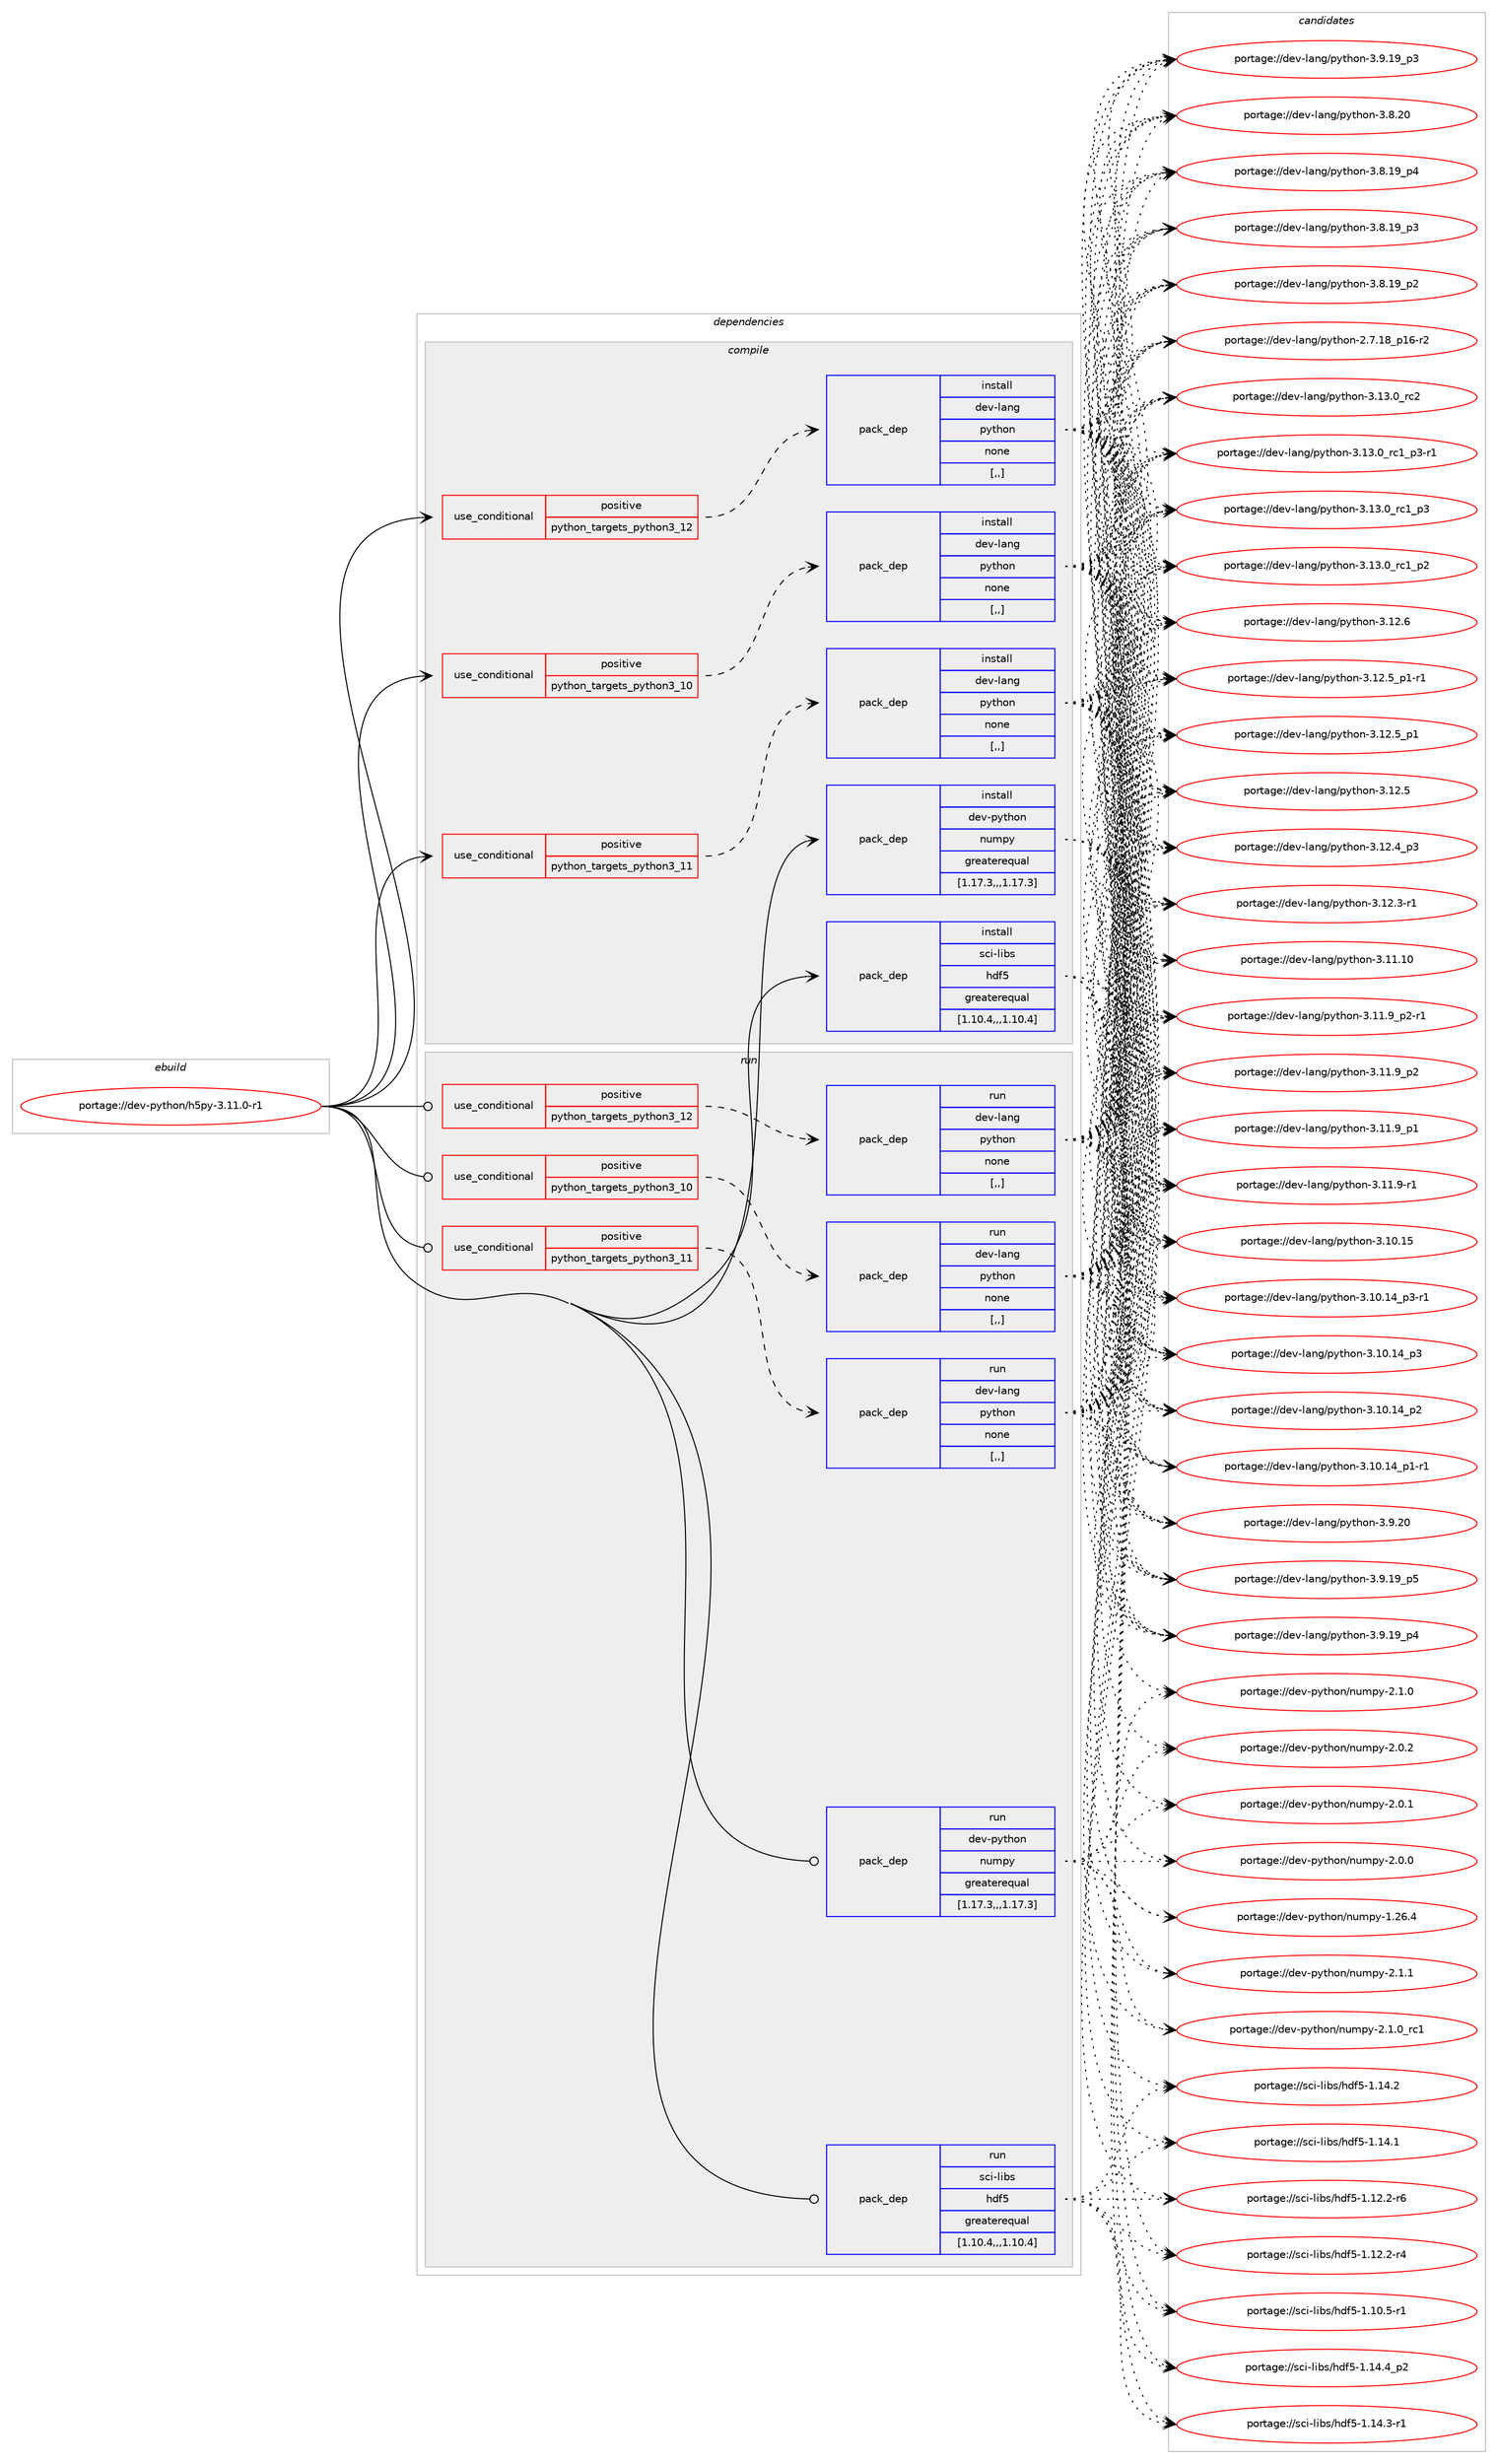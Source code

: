 digraph prolog {

# *************
# Graph options
# *************

newrank=true;
concentrate=true;
compound=true;
graph [rankdir=LR,fontname=Helvetica,fontsize=10,ranksep=1.5];#, ranksep=2.5, nodesep=0.2];
edge  [arrowhead=vee];
node  [fontname=Helvetica,fontsize=10];

# **********
# The ebuild
# **********

subgraph cluster_leftcol {
color=gray;
label=<<i>ebuild</i>>;
id [label="portage://dev-python/h5py-3.11.0-r1", color=red, width=4, href="../dev-python/h5py-3.11.0-r1.svg"];
}

# ****************
# The dependencies
# ****************

subgraph cluster_midcol {
color=gray;
label=<<i>dependencies</i>>;
subgraph cluster_compile {
fillcolor="#eeeeee";
style=filled;
label=<<i>compile</i>>;
subgraph cond163562 {
dependency641814 [label=<<TABLE BORDER="0" CELLBORDER="1" CELLSPACING="0" CELLPADDING="4"><TR><TD ROWSPAN="3" CELLPADDING="10">use_conditional</TD></TR><TR><TD>positive</TD></TR><TR><TD>python_targets_python3_10</TD></TR></TABLE>>, shape=none, color=red];
subgraph pack473433 {
dependency641815 [label=<<TABLE BORDER="0" CELLBORDER="1" CELLSPACING="0" CELLPADDING="4" WIDTH="220"><TR><TD ROWSPAN="6" CELLPADDING="30">pack_dep</TD></TR><TR><TD WIDTH="110">install</TD></TR><TR><TD>dev-lang</TD></TR><TR><TD>python</TD></TR><TR><TD>none</TD></TR><TR><TD>[,,]</TD></TR></TABLE>>, shape=none, color=blue];
}
dependency641814:e -> dependency641815:w [weight=20,style="dashed",arrowhead="vee"];
}
id:e -> dependency641814:w [weight=20,style="solid",arrowhead="vee"];
subgraph cond163563 {
dependency641816 [label=<<TABLE BORDER="0" CELLBORDER="1" CELLSPACING="0" CELLPADDING="4"><TR><TD ROWSPAN="3" CELLPADDING="10">use_conditional</TD></TR><TR><TD>positive</TD></TR><TR><TD>python_targets_python3_11</TD></TR></TABLE>>, shape=none, color=red];
subgraph pack473434 {
dependency641817 [label=<<TABLE BORDER="0" CELLBORDER="1" CELLSPACING="0" CELLPADDING="4" WIDTH="220"><TR><TD ROWSPAN="6" CELLPADDING="30">pack_dep</TD></TR><TR><TD WIDTH="110">install</TD></TR><TR><TD>dev-lang</TD></TR><TR><TD>python</TD></TR><TR><TD>none</TD></TR><TR><TD>[,,]</TD></TR></TABLE>>, shape=none, color=blue];
}
dependency641816:e -> dependency641817:w [weight=20,style="dashed",arrowhead="vee"];
}
id:e -> dependency641816:w [weight=20,style="solid",arrowhead="vee"];
subgraph cond163564 {
dependency641818 [label=<<TABLE BORDER="0" CELLBORDER="1" CELLSPACING="0" CELLPADDING="4"><TR><TD ROWSPAN="3" CELLPADDING="10">use_conditional</TD></TR><TR><TD>positive</TD></TR><TR><TD>python_targets_python3_12</TD></TR></TABLE>>, shape=none, color=red];
subgraph pack473435 {
dependency641819 [label=<<TABLE BORDER="0" CELLBORDER="1" CELLSPACING="0" CELLPADDING="4" WIDTH="220"><TR><TD ROWSPAN="6" CELLPADDING="30">pack_dep</TD></TR><TR><TD WIDTH="110">install</TD></TR><TR><TD>dev-lang</TD></TR><TR><TD>python</TD></TR><TR><TD>none</TD></TR><TR><TD>[,,]</TD></TR></TABLE>>, shape=none, color=blue];
}
dependency641818:e -> dependency641819:w [weight=20,style="dashed",arrowhead="vee"];
}
id:e -> dependency641818:w [weight=20,style="solid",arrowhead="vee"];
subgraph pack473436 {
dependency641820 [label=<<TABLE BORDER="0" CELLBORDER="1" CELLSPACING="0" CELLPADDING="4" WIDTH="220"><TR><TD ROWSPAN="6" CELLPADDING="30">pack_dep</TD></TR><TR><TD WIDTH="110">install</TD></TR><TR><TD>dev-python</TD></TR><TR><TD>numpy</TD></TR><TR><TD>greaterequal</TD></TR><TR><TD>[1.17.3,,,1.17.3]</TD></TR></TABLE>>, shape=none, color=blue];
}
id:e -> dependency641820:w [weight=20,style="solid",arrowhead="vee"];
subgraph pack473437 {
dependency641821 [label=<<TABLE BORDER="0" CELLBORDER="1" CELLSPACING="0" CELLPADDING="4" WIDTH="220"><TR><TD ROWSPAN="6" CELLPADDING="30">pack_dep</TD></TR><TR><TD WIDTH="110">install</TD></TR><TR><TD>sci-libs</TD></TR><TR><TD>hdf5</TD></TR><TR><TD>greaterequal</TD></TR><TR><TD>[1.10.4,,,1.10.4]</TD></TR></TABLE>>, shape=none, color=blue];
}
id:e -> dependency641821:w [weight=20,style="solid",arrowhead="vee"];
}
subgraph cluster_compileandrun {
fillcolor="#eeeeee";
style=filled;
label=<<i>compile and run</i>>;
}
subgraph cluster_run {
fillcolor="#eeeeee";
style=filled;
label=<<i>run</i>>;
subgraph cond163565 {
dependency641822 [label=<<TABLE BORDER="0" CELLBORDER="1" CELLSPACING="0" CELLPADDING="4"><TR><TD ROWSPAN="3" CELLPADDING="10">use_conditional</TD></TR><TR><TD>positive</TD></TR><TR><TD>python_targets_python3_10</TD></TR></TABLE>>, shape=none, color=red];
subgraph pack473438 {
dependency641823 [label=<<TABLE BORDER="0" CELLBORDER="1" CELLSPACING="0" CELLPADDING="4" WIDTH="220"><TR><TD ROWSPAN="6" CELLPADDING="30">pack_dep</TD></TR><TR><TD WIDTH="110">run</TD></TR><TR><TD>dev-lang</TD></TR><TR><TD>python</TD></TR><TR><TD>none</TD></TR><TR><TD>[,,]</TD></TR></TABLE>>, shape=none, color=blue];
}
dependency641822:e -> dependency641823:w [weight=20,style="dashed",arrowhead="vee"];
}
id:e -> dependency641822:w [weight=20,style="solid",arrowhead="odot"];
subgraph cond163566 {
dependency641824 [label=<<TABLE BORDER="0" CELLBORDER="1" CELLSPACING="0" CELLPADDING="4"><TR><TD ROWSPAN="3" CELLPADDING="10">use_conditional</TD></TR><TR><TD>positive</TD></TR><TR><TD>python_targets_python3_11</TD></TR></TABLE>>, shape=none, color=red];
subgraph pack473439 {
dependency641825 [label=<<TABLE BORDER="0" CELLBORDER="1" CELLSPACING="0" CELLPADDING="4" WIDTH="220"><TR><TD ROWSPAN="6" CELLPADDING="30">pack_dep</TD></TR><TR><TD WIDTH="110">run</TD></TR><TR><TD>dev-lang</TD></TR><TR><TD>python</TD></TR><TR><TD>none</TD></TR><TR><TD>[,,]</TD></TR></TABLE>>, shape=none, color=blue];
}
dependency641824:e -> dependency641825:w [weight=20,style="dashed",arrowhead="vee"];
}
id:e -> dependency641824:w [weight=20,style="solid",arrowhead="odot"];
subgraph cond163567 {
dependency641826 [label=<<TABLE BORDER="0" CELLBORDER="1" CELLSPACING="0" CELLPADDING="4"><TR><TD ROWSPAN="3" CELLPADDING="10">use_conditional</TD></TR><TR><TD>positive</TD></TR><TR><TD>python_targets_python3_12</TD></TR></TABLE>>, shape=none, color=red];
subgraph pack473440 {
dependency641827 [label=<<TABLE BORDER="0" CELLBORDER="1" CELLSPACING="0" CELLPADDING="4" WIDTH="220"><TR><TD ROWSPAN="6" CELLPADDING="30">pack_dep</TD></TR><TR><TD WIDTH="110">run</TD></TR><TR><TD>dev-lang</TD></TR><TR><TD>python</TD></TR><TR><TD>none</TD></TR><TR><TD>[,,]</TD></TR></TABLE>>, shape=none, color=blue];
}
dependency641826:e -> dependency641827:w [weight=20,style="dashed",arrowhead="vee"];
}
id:e -> dependency641826:w [weight=20,style="solid",arrowhead="odot"];
subgraph pack473441 {
dependency641828 [label=<<TABLE BORDER="0" CELLBORDER="1" CELLSPACING="0" CELLPADDING="4" WIDTH="220"><TR><TD ROWSPAN="6" CELLPADDING="30">pack_dep</TD></TR><TR><TD WIDTH="110">run</TD></TR><TR><TD>dev-python</TD></TR><TR><TD>numpy</TD></TR><TR><TD>greaterequal</TD></TR><TR><TD>[1.17.3,,,1.17.3]</TD></TR></TABLE>>, shape=none, color=blue];
}
id:e -> dependency641828:w [weight=20,style="solid",arrowhead="odot"];
subgraph pack473442 {
dependency641829 [label=<<TABLE BORDER="0" CELLBORDER="1" CELLSPACING="0" CELLPADDING="4" WIDTH="220"><TR><TD ROWSPAN="6" CELLPADDING="30">pack_dep</TD></TR><TR><TD WIDTH="110">run</TD></TR><TR><TD>sci-libs</TD></TR><TR><TD>hdf5</TD></TR><TR><TD>greaterequal</TD></TR><TR><TD>[1.10.4,,,1.10.4]</TD></TR></TABLE>>, shape=none, color=blue];
}
id:e -> dependency641829:w [weight=20,style="solid",arrowhead="odot"];
}
}

# **************
# The candidates
# **************

subgraph cluster_choices {
rank=same;
color=gray;
label=<<i>candidates</i>>;

subgraph choice473433 {
color=black;
nodesep=1;
choice10010111845108971101034711212111610411111045514649514648951149950 [label="portage://dev-lang/python-3.13.0_rc2", color=red, width=4,href="../dev-lang/python-3.13.0_rc2.svg"];
choice1001011184510897110103471121211161041111104551464951464895114994995112514511449 [label="portage://dev-lang/python-3.13.0_rc1_p3-r1", color=red, width=4,href="../dev-lang/python-3.13.0_rc1_p3-r1.svg"];
choice100101118451089711010347112121116104111110455146495146489511499499511251 [label="portage://dev-lang/python-3.13.0_rc1_p3", color=red, width=4,href="../dev-lang/python-3.13.0_rc1_p3.svg"];
choice100101118451089711010347112121116104111110455146495146489511499499511250 [label="portage://dev-lang/python-3.13.0_rc1_p2", color=red, width=4,href="../dev-lang/python-3.13.0_rc1_p2.svg"];
choice10010111845108971101034711212111610411111045514649504654 [label="portage://dev-lang/python-3.12.6", color=red, width=4,href="../dev-lang/python-3.12.6.svg"];
choice1001011184510897110103471121211161041111104551464950465395112494511449 [label="portage://dev-lang/python-3.12.5_p1-r1", color=red, width=4,href="../dev-lang/python-3.12.5_p1-r1.svg"];
choice100101118451089711010347112121116104111110455146495046539511249 [label="portage://dev-lang/python-3.12.5_p1", color=red, width=4,href="../dev-lang/python-3.12.5_p1.svg"];
choice10010111845108971101034711212111610411111045514649504653 [label="portage://dev-lang/python-3.12.5", color=red, width=4,href="../dev-lang/python-3.12.5.svg"];
choice100101118451089711010347112121116104111110455146495046529511251 [label="portage://dev-lang/python-3.12.4_p3", color=red, width=4,href="../dev-lang/python-3.12.4_p3.svg"];
choice100101118451089711010347112121116104111110455146495046514511449 [label="portage://dev-lang/python-3.12.3-r1", color=red, width=4,href="../dev-lang/python-3.12.3-r1.svg"];
choice1001011184510897110103471121211161041111104551464949464948 [label="portage://dev-lang/python-3.11.10", color=red, width=4,href="../dev-lang/python-3.11.10.svg"];
choice1001011184510897110103471121211161041111104551464949465795112504511449 [label="portage://dev-lang/python-3.11.9_p2-r1", color=red, width=4,href="../dev-lang/python-3.11.9_p2-r1.svg"];
choice100101118451089711010347112121116104111110455146494946579511250 [label="portage://dev-lang/python-3.11.9_p2", color=red, width=4,href="../dev-lang/python-3.11.9_p2.svg"];
choice100101118451089711010347112121116104111110455146494946579511249 [label="portage://dev-lang/python-3.11.9_p1", color=red, width=4,href="../dev-lang/python-3.11.9_p1.svg"];
choice100101118451089711010347112121116104111110455146494946574511449 [label="portage://dev-lang/python-3.11.9-r1", color=red, width=4,href="../dev-lang/python-3.11.9-r1.svg"];
choice1001011184510897110103471121211161041111104551464948464953 [label="portage://dev-lang/python-3.10.15", color=red, width=4,href="../dev-lang/python-3.10.15.svg"];
choice100101118451089711010347112121116104111110455146494846495295112514511449 [label="portage://dev-lang/python-3.10.14_p3-r1", color=red, width=4,href="../dev-lang/python-3.10.14_p3-r1.svg"];
choice10010111845108971101034711212111610411111045514649484649529511251 [label="portage://dev-lang/python-3.10.14_p3", color=red, width=4,href="../dev-lang/python-3.10.14_p3.svg"];
choice10010111845108971101034711212111610411111045514649484649529511250 [label="portage://dev-lang/python-3.10.14_p2", color=red, width=4,href="../dev-lang/python-3.10.14_p2.svg"];
choice100101118451089711010347112121116104111110455146494846495295112494511449 [label="portage://dev-lang/python-3.10.14_p1-r1", color=red, width=4,href="../dev-lang/python-3.10.14_p1-r1.svg"];
choice10010111845108971101034711212111610411111045514657465048 [label="portage://dev-lang/python-3.9.20", color=red, width=4,href="../dev-lang/python-3.9.20.svg"];
choice100101118451089711010347112121116104111110455146574649579511253 [label="portage://dev-lang/python-3.9.19_p5", color=red, width=4,href="../dev-lang/python-3.9.19_p5.svg"];
choice100101118451089711010347112121116104111110455146574649579511252 [label="portage://dev-lang/python-3.9.19_p4", color=red, width=4,href="../dev-lang/python-3.9.19_p4.svg"];
choice100101118451089711010347112121116104111110455146574649579511251 [label="portage://dev-lang/python-3.9.19_p3", color=red, width=4,href="../dev-lang/python-3.9.19_p3.svg"];
choice10010111845108971101034711212111610411111045514656465048 [label="portage://dev-lang/python-3.8.20", color=red, width=4,href="../dev-lang/python-3.8.20.svg"];
choice100101118451089711010347112121116104111110455146564649579511252 [label="portage://dev-lang/python-3.8.19_p4", color=red, width=4,href="../dev-lang/python-3.8.19_p4.svg"];
choice100101118451089711010347112121116104111110455146564649579511251 [label="portage://dev-lang/python-3.8.19_p3", color=red, width=4,href="../dev-lang/python-3.8.19_p3.svg"];
choice100101118451089711010347112121116104111110455146564649579511250 [label="portage://dev-lang/python-3.8.19_p2", color=red, width=4,href="../dev-lang/python-3.8.19_p2.svg"];
choice100101118451089711010347112121116104111110455046554649569511249544511450 [label="portage://dev-lang/python-2.7.18_p16-r2", color=red, width=4,href="../dev-lang/python-2.7.18_p16-r2.svg"];
dependency641815:e -> choice10010111845108971101034711212111610411111045514649514648951149950:w [style=dotted,weight="100"];
dependency641815:e -> choice1001011184510897110103471121211161041111104551464951464895114994995112514511449:w [style=dotted,weight="100"];
dependency641815:e -> choice100101118451089711010347112121116104111110455146495146489511499499511251:w [style=dotted,weight="100"];
dependency641815:e -> choice100101118451089711010347112121116104111110455146495146489511499499511250:w [style=dotted,weight="100"];
dependency641815:e -> choice10010111845108971101034711212111610411111045514649504654:w [style=dotted,weight="100"];
dependency641815:e -> choice1001011184510897110103471121211161041111104551464950465395112494511449:w [style=dotted,weight="100"];
dependency641815:e -> choice100101118451089711010347112121116104111110455146495046539511249:w [style=dotted,weight="100"];
dependency641815:e -> choice10010111845108971101034711212111610411111045514649504653:w [style=dotted,weight="100"];
dependency641815:e -> choice100101118451089711010347112121116104111110455146495046529511251:w [style=dotted,weight="100"];
dependency641815:e -> choice100101118451089711010347112121116104111110455146495046514511449:w [style=dotted,weight="100"];
dependency641815:e -> choice1001011184510897110103471121211161041111104551464949464948:w [style=dotted,weight="100"];
dependency641815:e -> choice1001011184510897110103471121211161041111104551464949465795112504511449:w [style=dotted,weight="100"];
dependency641815:e -> choice100101118451089711010347112121116104111110455146494946579511250:w [style=dotted,weight="100"];
dependency641815:e -> choice100101118451089711010347112121116104111110455146494946579511249:w [style=dotted,weight="100"];
dependency641815:e -> choice100101118451089711010347112121116104111110455146494946574511449:w [style=dotted,weight="100"];
dependency641815:e -> choice1001011184510897110103471121211161041111104551464948464953:w [style=dotted,weight="100"];
dependency641815:e -> choice100101118451089711010347112121116104111110455146494846495295112514511449:w [style=dotted,weight="100"];
dependency641815:e -> choice10010111845108971101034711212111610411111045514649484649529511251:w [style=dotted,weight="100"];
dependency641815:e -> choice10010111845108971101034711212111610411111045514649484649529511250:w [style=dotted,weight="100"];
dependency641815:e -> choice100101118451089711010347112121116104111110455146494846495295112494511449:w [style=dotted,weight="100"];
dependency641815:e -> choice10010111845108971101034711212111610411111045514657465048:w [style=dotted,weight="100"];
dependency641815:e -> choice100101118451089711010347112121116104111110455146574649579511253:w [style=dotted,weight="100"];
dependency641815:e -> choice100101118451089711010347112121116104111110455146574649579511252:w [style=dotted,weight="100"];
dependency641815:e -> choice100101118451089711010347112121116104111110455146574649579511251:w [style=dotted,weight="100"];
dependency641815:e -> choice10010111845108971101034711212111610411111045514656465048:w [style=dotted,weight="100"];
dependency641815:e -> choice100101118451089711010347112121116104111110455146564649579511252:w [style=dotted,weight="100"];
dependency641815:e -> choice100101118451089711010347112121116104111110455146564649579511251:w [style=dotted,weight="100"];
dependency641815:e -> choice100101118451089711010347112121116104111110455146564649579511250:w [style=dotted,weight="100"];
dependency641815:e -> choice100101118451089711010347112121116104111110455046554649569511249544511450:w [style=dotted,weight="100"];
}
subgraph choice473434 {
color=black;
nodesep=1;
choice10010111845108971101034711212111610411111045514649514648951149950 [label="portage://dev-lang/python-3.13.0_rc2", color=red, width=4,href="../dev-lang/python-3.13.0_rc2.svg"];
choice1001011184510897110103471121211161041111104551464951464895114994995112514511449 [label="portage://dev-lang/python-3.13.0_rc1_p3-r1", color=red, width=4,href="../dev-lang/python-3.13.0_rc1_p3-r1.svg"];
choice100101118451089711010347112121116104111110455146495146489511499499511251 [label="portage://dev-lang/python-3.13.0_rc1_p3", color=red, width=4,href="../dev-lang/python-3.13.0_rc1_p3.svg"];
choice100101118451089711010347112121116104111110455146495146489511499499511250 [label="portage://dev-lang/python-3.13.0_rc1_p2", color=red, width=4,href="../dev-lang/python-3.13.0_rc1_p2.svg"];
choice10010111845108971101034711212111610411111045514649504654 [label="portage://dev-lang/python-3.12.6", color=red, width=4,href="../dev-lang/python-3.12.6.svg"];
choice1001011184510897110103471121211161041111104551464950465395112494511449 [label="portage://dev-lang/python-3.12.5_p1-r1", color=red, width=4,href="../dev-lang/python-3.12.5_p1-r1.svg"];
choice100101118451089711010347112121116104111110455146495046539511249 [label="portage://dev-lang/python-3.12.5_p1", color=red, width=4,href="../dev-lang/python-3.12.5_p1.svg"];
choice10010111845108971101034711212111610411111045514649504653 [label="portage://dev-lang/python-3.12.5", color=red, width=4,href="../dev-lang/python-3.12.5.svg"];
choice100101118451089711010347112121116104111110455146495046529511251 [label="portage://dev-lang/python-3.12.4_p3", color=red, width=4,href="../dev-lang/python-3.12.4_p3.svg"];
choice100101118451089711010347112121116104111110455146495046514511449 [label="portage://dev-lang/python-3.12.3-r1", color=red, width=4,href="../dev-lang/python-3.12.3-r1.svg"];
choice1001011184510897110103471121211161041111104551464949464948 [label="portage://dev-lang/python-3.11.10", color=red, width=4,href="../dev-lang/python-3.11.10.svg"];
choice1001011184510897110103471121211161041111104551464949465795112504511449 [label="portage://dev-lang/python-3.11.9_p2-r1", color=red, width=4,href="../dev-lang/python-3.11.9_p2-r1.svg"];
choice100101118451089711010347112121116104111110455146494946579511250 [label="portage://dev-lang/python-3.11.9_p2", color=red, width=4,href="../dev-lang/python-3.11.9_p2.svg"];
choice100101118451089711010347112121116104111110455146494946579511249 [label="portage://dev-lang/python-3.11.9_p1", color=red, width=4,href="../dev-lang/python-3.11.9_p1.svg"];
choice100101118451089711010347112121116104111110455146494946574511449 [label="portage://dev-lang/python-3.11.9-r1", color=red, width=4,href="../dev-lang/python-3.11.9-r1.svg"];
choice1001011184510897110103471121211161041111104551464948464953 [label="portage://dev-lang/python-3.10.15", color=red, width=4,href="../dev-lang/python-3.10.15.svg"];
choice100101118451089711010347112121116104111110455146494846495295112514511449 [label="portage://dev-lang/python-3.10.14_p3-r1", color=red, width=4,href="../dev-lang/python-3.10.14_p3-r1.svg"];
choice10010111845108971101034711212111610411111045514649484649529511251 [label="portage://dev-lang/python-3.10.14_p3", color=red, width=4,href="../dev-lang/python-3.10.14_p3.svg"];
choice10010111845108971101034711212111610411111045514649484649529511250 [label="portage://dev-lang/python-3.10.14_p2", color=red, width=4,href="../dev-lang/python-3.10.14_p2.svg"];
choice100101118451089711010347112121116104111110455146494846495295112494511449 [label="portage://dev-lang/python-3.10.14_p1-r1", color=red, width=4,href="../dev-lang/python-3.10.14_p1-r1.svg"];
choice10010111845108971101034711212111610411111045514657465048 [label="portage://dev-lang/python-3.9.20", color=red, width=4,href="../dev-lang/python-3.9.20.svg"];
choice100101118451089711010347112121116104111110455146574649579511253 [label="portage://dev-lang/python-3.9.19_p5", color=red, width=4,href="../dev-lang/python-3.9.19_p5.svg"];
choice100101118451089711010347112121116104111110455146574649579511252 [label="portage://dev-lang/python-3.9.19_p4", color=red, width=4,href="../dev-lang/python-3.9.19_p4.svg"];
choice100101118451089711010347112121116104111110455146574649579511251 [label="portage://dev-lang/python-3.9.19_p3", color=red, width=4,href="../dev-lang/python-3.9.19_p3.svg"];
choice10010111845108971101034711212111610411111045514656465048 [label="portage://dev-lang/python-3.8.20", color=red, width=4,href="../dev-lang/python-3.8.20.svg"];
choice100101118451089711010347112121116104111110455146564649579511252 [label="portage://dev-lang/python-3.8.19_p4", color=red, width=4,href="../dev-lang/python-3.8.19_p4.svg"];
choice100101118451089711010347112121116104111110455146564649579511251 [label="portage://dev-lang/python-3.8.19_p3", color=red, width=4,href="../dev-lang/python-3.8.19_p3.svg"];
choice100101118451089711010347112121116104111110455146564649579511250 [label="portage://dev-lang/python-3.8.19_p2", color=red, width=4,href="../dev-lang/python-3.8.19_p2.svg"];
choice100101118451089711010347112121116104111110455046554649569511249544511450 [label="portage://dev-lang/python-2.7.18_p16-r2", color=red, width=4,href="../dev-lang/python-2.7.18_p16-r2.svg"];
dependency641817:e -> choice10010111845108971101034711212111610411111045514649514648951149950:w [style=dotted,weight="100"];
dependency641817:e -> choice1001011184510897110103471121211161041111104551464951464895114994995112514511449:w [style=dotted,weight="100"];
dependency641817:e -> choice100101118451089711010347112121116104111110455146495146489511499499511251:w [style=dotted,weight="100"];
dependency641817:e -> choice100101118451089711010347112121116104111110455146495146489511499499511250:w [style=dotted,weight="100"];
dependency641817:e -> choice10010111845108971101034711212111610411111045514649504654:w [style=dotted,weight="100"];
dependency641817:e -> choice1001011184510897110103471121211161041111104551464950465395112494511449:w [style=dotted,weight="100"];
dependency641817:e -> choice100101118451089711010347112121116104111110455146495046539511249:w [style=dotted,weight="100"];
dependency641817:e -> choice10010111845108971101034711212111610411111045514649504653:w [style=dotted,weight="100"];
dependency641817:e -> choice100101118451089711010347112121116104111110455146495046529511251:w [style=dotted,weight="100"];
dependency641817:e -> choice100101118451089711010347112121116104111110455146495046514511449:w [style=dotted,weight="100"];
dependency641817:e -> choice1001011184510897110103471121211161041111104551464949464948:w [style=dotted,weight="100"];
dependency641817:e -> choice1001011184510897110103471121211161041111104551464949465795112504511449:w [style=dotted,weight="100"];
dependency641817:e -> choice100101118451089711010347112121116104111110455146494946579511250:w [style=dotted,weight="100"];
dependency641817:e -> choice100101118451089711010347112121116104111110455146494946579511249:w [style=dotted,weight="100"];
dependency641817:e -> choice100101118451089711010347112121116104111110455146494946574511449:w [style=dotted,weight="100"];
dependency641817:e -> choice1001011184510897110103471121211161041111104551464948464953:w [style=dotted,weight="100"];
dependency641817:e -> choice100101118451089711010347112121116104111110455146494846495295112514511449:w [style=dotted,weight="100"];
dependency641817:e -> choice10010111845108971101034711212111610411111045514649484649529511251:w [style=dotted,weight="100"];
dependency641817:e -> choice10010111845108971101034711212111610411111045514649484649529511250:w [style=dotted,weight="100"];
dependency641817:e -> choice100101118451089711010347112121116104111110455146494846495295112494511449:w [style=dotted,weight="100"];
dependency641817:e -> choice10010111845108971101034711212111610411111045514657465048:w [style=dotted,weight="100"];
dependency641817:e -> choice100101118451089711010347112121116104111110455146574649579511253:w [style=dotted,weight="100"];
dependency641817:e -> choice100101118451089711010347112121116104111110455146574649579511252:w [style=dotted,weight="100"];
dependency641817:e -> choice100101118451089711010347112121116104111110455146574649579511251:w [style=dotted,weight="100"];
dependency641817:e -> choice10010111845108971101034711212111610411111045514656465048:w [style=dotted,weight="100"];
dependency641817:e -> choice100101118451089711010347112121116104111110455146564649579511252:w [style=dotted,weight="100"];
dependency641817:e -> choice100101118451089711010347112121116104111110455146564649579511251:w [style=dotted,weight="100"];
dependency641817:e -> choice100101118451089711010347112121116104111110455146564649579511250:w [style=dotted,weight="100"];
dependency641817:e -> choice100101118451089711010347112121116104111110455046554649569511249544511450:w [style=dotted,weight="100"];
}
subgraph choice473435 {
color=black;
nodesep=1;
choice10010111845108971101034711212111610411111045514649514648951149950 [label="portage://dev-lang/python-3.13.0_rc2", color=red, width=4,href="../dev-lang/python-3.13.0_rc2.svg"];
choice1001011184510897110103471121211161041111104551464951464895114994995112514511449 [label="portage://dev-lang/python-3.13.0_rc1_p3-r1", color=red, width=4,href="../dev-lang/python-3.13.0_rc1_p3-r1.svg"];
choice100101118451089711010347112121116104111110455146495146489511499499511251 [label="portage://dev-lang/python-3.13.0_rc1_p3", color=red, width=4,href="../dev-lang/python-3.13.0_rc1_p3.svg"];
choice100101118451089711010347112121116104111110455146495146489511499499511250 [label="portage://dev-lang/python-3.13.0_rc1_p2", color=red, width=4,href="../dev-lang/python-3.13.0_rc1_p2.svg"];
choice10010111845108971101034711212111610411111045514649504654 [label="portage://dev-lang/python-3.12.6", color=red, width=4,href="../dev-lang/python-3.12.6.svg"];
choice1001011184510897110103471121211161041111104551464950465395112494511449 [label="portage://dev-lang/python-3.12.5_p1-r1", color=red, width=4,href="../dev-lang/python-3.12.5_p1-r1.svg"];
choice100101118451089711010347112121116104111110455146495046539511249 [label="portage://dev-lang/python-3.12.5_p1", color=red, width=4,href="../dev-lang/python-3.12.5_p1.svg"];
choice10010111845108971101034711212111610411111045514649504653 [label="portage://dev-lang/python-3.12.5", color=red, width=4,href="../dev-lang/python-3.12.5.svg"];
choice100101118451089711010347112121116104111110455146495046529511251 [label="portage://dev-lang/python-3.12.4_p3", color=red, width=4,href="../dev-lang/python-3.12.4_p3.svg"];
choice100101118451089711010347112121116104111110455146495046514511449 [label="portage://dev-lang/python-3.12.3-r1", color=red, width=4,href="../dev-lang/python-3.12.3-r1.svg"];
choice1001011184510897110103471121211161041111104551464949464948 [label="portage://dev-lang/python-3.11.10", color=red, width=4,href="../dev-lang/python-3.11.10.svg"];
choice1001011184510897110103471121211161041111104551464949465795112504511449 [label="portage://dev-lang/python-3.11.9_p2-r1", color=red, width=4,href="../dev-lang/python-3.11.9_p2-r1.svg"];
choice100101118451089711010347112121116104111110455146494946579511250 [label="portage://dev-lang/python-3.11.9_p2", color=red, width=4,href="../dev-lang/python-3.11.9_p2.svg"];
choice100101118451089711010347112121116104111110455146494946579511249 [label="portage://dev-lang/python-3.11.9_p1", color=red, width=4,href="../dev-lang/python-3.11.9_p1.svg"];
choice100101118451089711010347112121116104111110455146494946574511449 [label="portage://dev-lang/python-3.11.9-r1", color=red, width=4,href="../dev-lang/python-3.11.9-r1.svg"];
choice1001011184510897110103471121211161041111104551464948464953 [label="portage://dev-lang/python-3.10.15", color=red, width=4,href="../dev-lang/python-3.10.15.svg"];
choice100101118451089711010347112121116104111110455146494846495295112514511449 [label="portage://dev-lang/python-3.10.14_p3-r1", color=red, width=4,href="../dev-lang/python-3.10.14_p3-r1.svg"];
choice10010111845108971101034711212111610411111045514649484649529511251 [label="portage://dev-lang/python-3.10.14_p3", color=red, width=4,href="../dev-lang/python-3.10.14_p3.svg"];
choice10010111845108971101034711212111610411111045514649484649529511250 [label="portage://dev-lang/python-3.10.14_p2", color=red, width=4,href="../dev-lang/python-3.10.14_p2.svg"];
choice100101118451089711010347112121116104111110455146494846495295112494511449 [label="portage://dev-lang/python-3.10.14_p1-r1", color=red, width=4,href="../dev-lang/python-3.10.14_p1-r1.svg"];
choice10010111845108971101034711212111610411111045514657465048 [label="portage://dev-lang/python-3.9.20", color=red, width=4,href="../dev-lang/python-3.9.20.svg"];
choice100101118451089711010347112121116104111110455146574649579511253 [label="portage://dev-lang/python-3.9.19_p5", color=red, width=4,href="../dev-lang/python-3.9.19_p5.svg"];
choice100101118451089711010347112121116104111110455146574649579511252 [label="portage://dev-lang/python-3.9.19_p4", color=red, width=4,href="../dev-lang/python-3.9.19_p4.svg"];
choice100101118451089711010347112121116104111110455146574649579511251 [label="portage://dev-lang/python-3.9.19_p3", color=red, width=4,href="../dev-lang/python-3.9.19_p3.svg"];
choice10010111845108971101034711212111610411111045514656465048 [label="portage://dev-lang/python-3.8.20", color=red, width=4,href="../dev-lang/python-3.8.20.svg"];
choice100101118451089711010347112121116104111110455146564649579511252 [label="portage://dev-lang/python-3.8.19_p4", color=red, width=4,href="../dev-lang/python-3.8.19_p4.svg"];
choice100101118451089711010347112121116104111110455146564649579511251 [label="portage://dev-lang/python-3.8.19_p3", color=red, width=4,href="../dev-lang/python-3.8.19_p3.svg"];
choice100101118451089711010347112121116104111110455146564649579511250 [label="portage://dev-lang/python-3.8.19_p2", color=red, width=4,href="../dev-lang/python-3.8.19_p2.svg"];
choice100101118451089711010347112121116104111110455046554649569511249544511450 [label="portage://dev-lang/python-2.7.18_p16-r2", color=red, width=4,href="../dev-lang/python-2.7.18_p16-r2.svg"];
dependency641819:e -> choice10010111845108971101034711212111610411111045514649514648951149950:w [style=dotted,weight="100"];
dependency641819:e -> choice1001011184510897110103471121211161041111104551464951464895114994995112514511449:w [style=dotted,weight="100"];
dependency641819:e -> choice100101118451089711010347112121116104111110455146495146489511499499511251:w [style=dotted,weight="100"];
dependency641819:e -> choice100101118451089711010347112121116104111110455146495146489511499499511250:w [style=dotted,weight="100"];
dependency641819:e -> choice10010111845108971101034711212111610411111045514649504654:w [style=dotted,weight="100"];
dependency641819:e -> choice1001011184510897110103471121211161041111104551464950465395112494511449:w [style=dotted,weight="100"];
dependency641819:e -> choice100101118451089711010347112121116104111110455146495046539511249:w [style=dotted,weight="100"];
dependency641819:e -> choice10010111845108971101034711212111610411111045514649504653:w [style=dotted,weight="100"];
dependency641819:e -> choice100101118451089711010347112121116104111110455146495046529511251:w [style=dotted,weight="100"];
dependency641819:e -> choice100101118451089711010347112121116104111110455146495046514511449:w [style=dotted,weight="100"];
dependency641819:e -> choice1001011184510897110103471121211161041111104551464949464948:w [style=dotted,weight="100"];
dependency641819:e -> choice1001011184510897110103471121211161041111104551464949465795112504511449:w [style=dotted,weight="100"];
dependency641819:e -> choice100101118451089711010347112121116104111110455146494946579511250:w [style=dotted,weight="100"];
dependency641819:e -> choice100101118451089711010347112121116104111110455146494946579511249:w [style=dotted,weight="100"];
dependency641819:e -> choice100101118451089711010347112121116104111110455146494946574511449:w [style=dotted,weight="100"];
dependency641819:e -> choice1001011184510897110103471121211161041111104551464948464953:w [style=dotted,weight="100"];
dependency641819:e -> choice100101118451089711010347112121116104111110455146494846495295112514511449:w [style=dotted,weight="100"];
dependency641819:e -> choice10010111845108971101034711212111610411111045514649484649529511251:w [style=dotted,weight="100"];
dependency641819:e -> choice10010111845108971101034711212111610411111045514649484649529511250:w [style=dotted,weight="100"];
dependency641819:e -> choice100101118451089711010347112121116104111110455146494846495295112494511449:w [style=dotted,weight="100"];
dependency641819:e -> choice10010111845108971101034711212111610411111045514657465048:w [style=dotted,weight="100"];
dependency641819:e -> choice100101118451089711010347112121116104111110455146574649579511253:w [style=dotted,weight="100"];
dependency641819:e -> choice100101118451089711010347112121116104111110455146574649579511252:w [style=dotted,weight="100"];
dependency641819:e -> choice100101118451089711010347112121116104111110455146574649579511251:w [style=dotted,weight="100"];
dependency641819:e -> choice10010111845108971101034711212111610411111045514656465048:w [style=dotted,weight="100"];
dependency641819:e -> choice100101118451089711010347112121116104111110455146564649579511252:w [style=dotted,weight="100"];
dependency641819:e -> choice100101118451089711010347112121116104111110455146564649579511251:w [style=dotted,weight="100"];
dependency641819:e -> choice100101118451089711010347112121116104111110455146564649579511250:w [style=dotted,weight="100"];
dependency641819:e -> choice100101118451089711010347112121116104111110455046554649569511249544511450:w [style=dotted,weight="100"];
}
subgraph choice473436 {
color=black;
nodesep=1;
choice1001011184511212111610411111047110117109112121455046494649 [label="portage://dev-python/numpy-2.1.1", color=red, width=4,href="../dev-python/numpy-2.1.1.svg"];
choice1001011184511212111610411111047110117109112121455046494648951149949 [label="portage://dev-python/numpy-2.1.0_rc1", color=red, width=4,href="../dev-python/numpy-2.1.0_rc1.svg"];
choice1001011184511212111610411111047110117109112121455046494648 [label="portage://dev-python/numpy-2.1.0", color=red, width=4,href="../dev-python/numpy-2.1.0.svg"];
choice1001011184511212111610411111047110117109112121455046484650 [label="portage://dev-python/numpy-2.0.2", color=red, width=4,href="../dev-python/numpy-2.0.2.svg"];
choice1001011184511212111610411111047110117109112121455046484649 [label="portage://dev-python/numpy-2.0.1", color=red, width=4,href="../dev-python/numpy-2.0.1.svg"];
choice1001011184511212111610411111047110117109112121455046484648 [label="portage://dev-python/numpy-2.0.0", color=red, width=4,href="../dev-python/numpy-2.0.0.svg"];
choice100101118451121211161041111104711011710911212145494650544652 [label="portage://dev-python/numpy-1.26.4", color=red, width=4,href="../dev-python/numpy-1.26.4.svg"];
dependency641820:e -> choice1001011184511212111610411111047110117109112121455046494649:w [style=dotted,weight="100"];
dependency641820:e -> choice1001011184511212111610411111047110117109112121455046494648951149949:w [style=dotted,weight="100"];
dependency641820:e -> choice1001011184511212111610411111047110117109112121455046494648:w [style=dotted,weight="100"];
dependency641820:e -> choice1001011184511212111610411111047110117109112121455046484650:w [style=dotted,weight="100"];
dependency641820:e -> choice1001011184511212111610411111047110117109112121455046484649:w [style=dotted,weight="100"];
dependency641820:e -> choice1001011184511212111610411111047110117109112121455046484648:w [style=dotted,weight="100"];
dependency641820:e -> choice100101118451121211161041111104711011710911212145494650544652:w [style=dotted,weight="100"];
}
subgraph choice473437 {
color=black;
nodesep=1;
choice1159910545108105981154710410010253454946495246529511250 [label="portage://sci-libs/hdf5-1.14.4_p2", color=red, width=4,href="../sci-libs/hdf5-1.14.4_p2.svg"];
choice1159910545108105981154710410010253454946495246514511449 [label="portage://sci-libs/hdf5-1.14.3-r1", color=red, width=4,href="../sci-libs/hdf5-1.14.3-r1.svg"];
choice115991054510810598115471041001025345494649524650 [label="portage://sci-libs/hdf5-1.14.2", color=red, width=4,href="../sci-libs/hdf5-1.14.2.svg"];
choice115991054510810598115471041001025345494649524649 [label="portage://sci-libs/hdf5-1.14.1", color=red, width=4,href="../sci-libs/hdf5-1.14.1.svg"];
choice1159910545108105981154710410010253454946495046504511454 [label="portage://sci-libs/hdf5-1.12.2-r6", color=red, width=4,href="../sci-libs/hdf5-1.12.2-r6.svg"];
choice1159910545108105981154710410010253454946495046504511452 [label="portage://sci-libs/hdf5-1.12.2-r4", color=red, width=4,href="../sci-libs/hdf5-1.12.2-r4.svg"];
choice1159910545108105981154710410010253454946494846534511449 [label="portage://sci-libs/hdf5-1.10.5-r1", color=red, width=4,href="../sci-libs/hdf5-1.10.5-r1.svg"];
dependency641821:e -> choice1159910545108105981154710410010253454946495246529511250:w [style=dotted,weight="100"];
dependency641821:e -> choice1159910545108105981154710410010253454946495246514511449:w [style=dotted,weight="100"];
dependency641821:e -> choice115991054510810598115471041001025345494649524650:w [style=dotted,weight="100"];
dependency641821:e -> choice115991054510810598115471041001025345494649524649:w [style=dotted,weight="100"];
dependency641821:e -> choice1159910545108105981154710410010253454946495046504511454:w [style=dotted,weight="100"];
dependency641821:e -> choice1159910545108105981154710410010253454946495046504511452:w [style=dotted,weight="100"];
dependency641821:e -> choice1159910545108105981154710410010253454946494846534511449:w [style=dotted,weight="100"];
}
subgraph choice473438 {
color=black;
nodesep=1;
choice10010111845108971101034711212111610411111045514649514648951149950 [label="portage://dev-lang/python-3.13.0_rc2", color=red, width=4,href="../dev-lang/python-3.13.0_rc2.svg"];
choice1001011184510897110103471121211161041111104551464951464895114994995112514511449 [label="portage://dev-lang/python-3.13.0_rc1_p3-r1", color=red, width=4,href="../dev-lang/python-3.13.0_rc1_p3-r1.svg"];
choice100101118451089711010347112121116104111110455146495146489511499499511251 [label="portage://dev-lang/python-3.13.0_rc1_p3", color=red, width=4,href="../dev-lang/python-3.13.0_rc1_p3.svg"];
choice100101118451089711010347112121116104111110455146495146489511499499511250 [label="portage://dev-lang/python-3.13.0_rc1_p2", color=red, width=4,href="../dev-lang/python-3.13.0_rc1_p2.svg"];
choice10010111845108971101034711212111610411111045514649504654 [label="portage://dev-lang/python-3.12.6", color=red, width=4,href="../dev-lang/python-3.12.6.svg"];
choice1001011184510897110103471121211161041111104551464950465395112494511449 [label="portage://dev-lang/python-3.12.5_p1-r1", color=red, width=4,href="../dev-lang/python-3.12.5_p1-r1.svg"];
choice100101118451089711010347112121116104111110455146495046539511249 [label="portage://dev-lang/python-3.12.5_p1", color=red, width=4,href="../dev-lang/python-3.12.5_p1.svg"];
choice10010111845108971101034711212111610411111045514649504653 [label="portage://dev-lang/python-3.12.5", color=red, width=4,href="../dev-lang/python-3.12.5.svg"];
choice100101118451089711010347112121116104111110455146495046529511251 [label="portage://dev-lang/python-3.12.4_p3", color=red, width=4,href="../dev-lang/python-3.12.4_p3.svg"];
choice100101118451089711010347112121116104111110455146495046514511449 [label="portage://dev-lang/python-3.12.3-r1", color=red, width=4,href="../dev-lang/python-3.12.3-r1.svg"];
choice1001011184510897110103471121211161041111104551464949464948 [label="portage://dev-lang/python-3.11.10", color=red, width=4,href="../dev-lang/python-3.11.10.svg"];
choice1001011184510897110103471121211161041111104551464949465795112504511449 [label="portage://dev-lang/python-3.11.9_p2-r1", color=red, width=4,href="../dev-lang/python-3.11.9_p2-r1.svg"];
choice100101118451089711010347112121116104111110455146494946579511250 [label="portage://dev-lang/python-3.11.9_p2", color=red, width=4,href="../dev-lang/python-3.11.9_p2.svg"];
choice100101118451089711010347112121116104111110455146494946579511249 [label="portage://dev-lang/python-3.11.9_p1", color=red, width=4,href="../dev-lang/python-3.11.9_p1.svg"];
choice100101118451089711010347112121116104111110455146494946574511449 [label="portage://dev-lang/python-3.11.9-r1", color=red, width=4,href="../dev-lang/python-3.11.9-r1.svg"];
choice1001011184510897110103471121211161041111104551464948464953 [label="portage://dev-lang/python-3.10.15", color=red, width=4,href="../dev-lang/python-3.10.15.svg"];
choice100101118451089711010347112121116104111110455146494846495295112514511449 [label="portage://dev-lang/python-3.10.14_p3-r1", color=red, width=4,href="../dev-lang/python-3.10.14_p3-r1.svg"];
choice10010111845108971101034711212111610411111045514649484649529511251 [label="portage://dev-lang/python-3.10.14_p3", color=red, width=4,href="../dev-lang/python-3.10.14_p3.svg"];
choice10010111845108971101034711212111610411111045514649484649529511250 [label="portage://dev-lang/python-3.10.14_p2", color=red, width=4,href="../dev-lang/python-3.10.14_p2.svg"];
choice100101118451089711010347112121116104111110455146494846495295112494511449 [label="portage://dev-lang/python-3.10.14_p1-r1", color=red, width=4,href="../dev-lang/python-3.10.14_p1-r1.svg"];
choice10010111845108971101034711212111610411111045514657465048 [label="portage://dev-lang/python-3.9.20", color=red, width=4,href="../dev-lang/python-3.9.20.svg"];
choice100101118451089711010347112121116104111110455146574649579511253 [label="portage://dev-lang/python-3.9.19_p5", color=red, width=4,href="../dev-lang/python-3.9.19_p5.svg"];
choice100101118451089711010347112121116104111110455146574649579511252 [label="portage://dev-lang/python-3.9.19_p4", color=red, width=4,href="../dev-lang/python-3.9.19_p4.svg"];
choice100101118451089711010347112121116104111110455146574649579511251 [label="portage://dev-lang/python-3.9.19_p3", color=red, width=4,href="../dev-lang/python-3.9.19_p3.svg"];
choice10010111845108971101034711212111610411111045514656465048 [label="portage://dev-lang/python-3.8.20", color=red, width=4,href="../dev-lang/python-3.8.20.svg"];
choice100101118451089711010347112121116104111110455146564649579511252 [label="portage://dev-lang/python-3.8.19_p4", color=red, width=4,href="../dev-lang/python-3.8.19_p4.svg"];
choice100101118451089711010347112121116104111110455146564649579511251 [label="portage://dev-lang/python-3.8.19_p3", color=red, width=4,href="../dev-lang/python-3.8.19_p3.svg"];
choice100101118451089711010347112121116104111110455146564649579511250 [label="portage://dev-lang/python-3.8.19_p2", color=red, width=4,href="../dev-lang/python-3.8.19_p2.svg"];
choice100101118451089711010347112121116104111110455046554649569511249544511450 [label="portage://dev-lang/python-2.7.18_p16-r2", color=red, width=4,href="../dev-lang/python-2.7.18_p16-r2.svg"];
dependency641823:e -> choice10010111845108971101034711212111610411111045514649514648951149950:w [style=dotted,weight="100"];
dependency641823:e -> choice1001011184510897110103471121211161041111104551464951464895114994995112514511449:w [style=dotted,weight="100"];
dependency641823:e -> choice100101118451089711010347112121116104111110455146495146489511499499511251:w [style=dotted,weight="100"];
dependency641823:e -> choice100101118451089711010347112121116104111110455146495146489511499499511250:w [style=dotted,weight="100"];
dependency641823:e -> choice10010111845108971101034711212111610411111045514649504654:w [style=dotted,weight="100"];
dependency641823:e -> choice1001011184510897110103471121211161041111104551464950465395112494511449:w [style=dotted,weight="100"];
dependency641823:e -> choice100101118451089711010347112121116104111110455146495046539511249:w [style=dotted,weight="100"];
dependency641823:e -> choice10010111845108971101034711212111610411111045514649504653:w [style=dotted,weight="100"];
dependency641823:e -> choice100101118451089711010347112121116104111110455146495046529511251:w [style=dotted,weight="100"];
dependency641823:e -> choice100101118451089711010347112121116104111110455146495046514511449:w [style=dotted,weight="100"];
dependency641823:e -> choice1001011184510897110103471121211161041111104551464949464948:w [style=dotted,weight="100"];
dependency641823:e -> choice1001011184510897110103471121211161041111104551464949465795112504511449:w [style=dotted,weight="100"];
dependency641823:e -> choice100101118451089711010347112121116104111110455146494946579511250:w [style=dotted,weight="100"];
dependency641823:e -> choice100101118451089711010347112121116104111110455146494946579511249:w [style=dotted,weight="100"];
dependency641823:e -> choice100101118451089711010347112121116104111110455146494946574511449:w [style=dotted,weight="100"];
dependency641823:e -> choice1001011184510897110103471121211161041111104551464948464953:w [style=dotted,weight="100"];
dependency641823:e -> choice100101118451089711010347112121116104111110455146494846495295112514511449:w [style=dotted,weight="100"];
dependency641823:e -> choice10010111845108971101034711212111610411111045514649484649529511251:w [style=dotted,weight="100"];
dependency641823:e -> choice10010111845108971101034711212111610411111045514649484649529511250:w [style=dotted,weight="100"];
dependency641823:e -> choice100101118451089711010347112121116104111110455146494846495295112494511449:w [style=dotted,weight="100"];
dependency641823:e -> choice10010111845108971101034711212111610411111045514657465048:w [style=dotted,weight="100"];
dependency641823:e -> choice100101118451089711010347112121116104111110455146574649579511253:w [style=dotted,weight="100"];
dependency641823:e -> choice100101118451089711010347112121116104111110455146574649579511252:w [style=dotted,weight="100"];
dependency641823:e -> choice100101118451089711010347112121116104111110455146574649579511251:w [style=dotted,weight="100"];
dependency641823:e -> choice10010111845108971101034711212111610411111045514656465048:w [style=dotted,weight="100"];
dependency641823:e -> choice100101118451089711010347112121116104111110455146564649579511252:w [style=dotted,weight="100"];
dependency641823:e -> choice100101118451089711010347112121116104111110455146564649579511251:w [style=dotted,weight="100"];
dependency641823:e -> choice100101118451089711010347112121116104111110455146564649579511250:w [style=dotted,weight="100"];
dependency641823:e -> choice100101118451089711010347112121116104111110455046554649569511249544511450:w [style=dotted,weight="100"];
}
subgraph choice473439 {
color=black;
nodesep=1;
choice10010111845108971101034711212111610411111045514649514648951149950 [label="portage://dev-lang/python-3.13.0_rc2", color=red, width=4,href="../dev-lang/python-3.13.0_rc2.svg"];
choice1001011184510897110103471121211161041111104551464951464895114994995112514511449 [label="portage://dev-lang/python-3.13.0_rc1_p3-r1", color=red, width=4,href="../dev-lang/python-3.13.0_rc1_p3-r1.svg"];
choice100101118451089711010347112121116104111110455146495146489511499499511251 [label="portage://dev-lang/python-3.13.0_rc1_p3", color=red, width=4,href="../dev-lang/python-3.13.0_rc1_p3.svg"];
choice100101118451089711010347112121116104111110455146495146489511499499511250 [label="portage://dev-lang/python-3.13.0_rc1_p2", color=red, width=4,href="../dev-lang/python-3.13.0_rc1_p2.svg"];
choice10010111845108971101034711212111610411111045514649504654 [label="portage://dev-lang/python-3.12.6", color=red, width=4,href="../dev-lang/python-3.12.6.svg"];
choice1001011184510897110103471121211161041111104551464950465395112494511449 [label="portage://dev-lang/python-3.12.5_p1-r1", color=red, width=4,href="../dev-lang/python-3.12.5_p1-r1.svg"];
choice100101118451089711010347112121116104111110455146495046539511249 [label="portage://dev-lang/python-3.12.5_p1", color=red, width=4,href="../dev-lang/python-3.12.5_p1.svg"];
choice10010111845108971101034711212111610411111045514649504653 [label="portage://dev-lang/python-3.12.5", color=red, width=4,href="../dev-lang/python-3.12.5.svg"];
choice100101118451089711010347112121116104111110455146495046529511251 [label="portage://dev-lang/python-3.12.4_p3", color=red, width=4,href="../dev-lang/python-3.12.4_p3.svg"];
choice100101118451089711010347112121116104111110455146495046514511449 [label="portage://dev-lang/python-3.12.3-r1", color=red, width=4,href="../dev-lang/python-3.12.3-r1.svg"];
choice1001011184510897110103471121211161041111104551464949464948 [label="portage://dev-lang/python-3.11.10", color=red, width=4,href="../dev-lang/python-3.11.10.svg"];
choice1001011184510897110103471121211161041111104551464949465795112504511449 [label="portage://dev-lang/python-3.11.9_p2-r1", color=red, width=4,href="../dev-lang/python-3.11.9_p2-r1.svg"];
choice100101118451089711010347112121116104111110455146494946579511250 [label="portage://dev-lang/python-3.11.9_p2", color=red, width=4,href="../dev-lang/python-3.11.9_p2.svg"];
choice100101118451089711010347112121116104111110455146494946579511249 [label="portage://dev-lang/python-3.11.9_p1", color=red, width=4,href="../dev-lang/python-3.11.9_p1.svg"];
choice100101118451089711010347112121116104111110455146494946574511449 [label="portage://dev-lang/python-3.11.9-r1", color=red, width=4,href="../dev-lang/python-3.11.9-r1.svg"];
choice1001011184510897110103471121211161041111104551464948464953 [label="portage://dev-lang/python-3.10.15", color=red, width=4,href="../dev-lang/python-3.10.15.svg"];
choice100101118451089711010347112121116104111110455146494846495295112514511449 [label="portage://dev-lang/python-3.10.14_p3-r1", color=red, width=4,href="../dev-lang/python-3.10.14_p3-r1.svg"];
choice10010111845108971101034711212111610411111045514649484649529511251 [label="portage://dev-lang/python-3.10.14_p3", color=red, width=4,href="../dev-lang/python-3.10.14_p3.svg"];
choice10010111845108971101034711212111610411111045514649484649529511250 [label="portage://dev-lang/python-3.10.14_p2", color=red, width=4,href="../dev-lang/python-3.10.14_p2.svg"];
choice100101118451089711010347112121116104111110455146494846495295112494511449 [label="portage://dev-lang/python-3.10.14_p1-r1", color=red, width=4,href="../dev-lang/python-3.10.14_p1-r1.svg"];
choice10010111845108971101034711212111610411111045514657465048 [label="portage://dev-lang/python-3.9.20", color=red, width=4,href="../dev-lang/python-3.9.20.svg"];
choice100101118451089711010347112121116104111110455146574649579511253 [label="portage://dev-lang/python-3.9.19_p5", color=red, width=4,href="../dev-lang/python-3.9.19_p5.svg"];
choice100101118451089711010347112121116104111110455146574649579511252 [label="portage://dev-lang/python-3.9.19_p4", color=red, width=4,href="../dev-lang/python-3.9.19_p4.svg"];
choice100101118451089711010347112121116104111110455146574649579511251 [label="portage://dev-lang/python-3.9.19_p3", color=red, width=4,href="../dev-lang/python-3.9.19_p3.svg"];
choice10010111845108971101034711212111610411111045514656465048 [label="portage://dev-lang/python-3.8.20", color=red, width=4,href="../dev-lang/python-3.8.20.svg"];
choice100101118451089711010347112121116104111110455146564649579511252 [label="portage://dev-lang/python-3.8.19_p4", color=red, width=4,href="../dev-lang/python-3.8.19_p4.svg"];
choice100101118451089711010347112121116104111110455146564649579511251 [label="portage://dev-lang/python-3.8.19_p3", color=red, width=4,href="../dev-lang/python-3.8.19_p3.svg"];
choice100101118451089711010347112121116104111110455146564649579511250 [label="portage://dev-lang/python-3.8.19_p2", color=red, width=4,href="../dev-lang/python-3.8.19_p2.svg"];
choice100101118451089711010347112121116104111110455046554649569511249544511450 [label="portage://dev-lang/python-2.7.18_p16-r2", color=red, width=4,href="../dev-lang/python-2.7.18_p16-r2.svg"];
dependency641825:e -> choice10010111845108971101034711212111610411111045514649514648951149950:w [style=dotted,weight="100"];
dependency641825:e -> choice1001011184510897110103471121211161041111104551464951464895114994995112514511449:w [style=dotted,weight="100"];
dependency641825:e -> choice100101118451089711010347112121116104111110455146495146489511499499511251:w [style=dotted,weight="100"];
dependency641825:e -> choice100101118451089711010347112121116104111110455146495146489511499499511250:w [style=dotted,weight="100"];
dependency641825:e -> choice10010111845108971101034711212111610411111045514649504654:w [style=dotted,weight="100"];
dependency641825:e -> choice1001011184510897110103471121211161041111104551464950465395112494511449:w [style=dotted,weight="100"];
dependency641825:e -> choice100101118451089711010347112121116104111110455146495046539511249:w [style=dotted,weight="100"];
dependency641825:e -> choice10010111845108971101034711212111610411111045514649504653:w [style=dotted,weight="100"];
dependency641825:e -> choice100101118451089711010347112121116104111110455146495046529511251:w [style=dotted,weight="100"];
dependency641825:e -> choice100101118451089711010347112121116104111110455146495046514511449:w [style=dotted,weight="100"];
dependency641825:e -> choice1001011184510897110103471121211161041111104551464949464948:w [style=dotted,weight="100"];
dependency641825:e -> choice1001011184510897110103471121211161041111104551464949465795112504511449:w [style=dotted,weight="100"];
dependency641825:e -> choice100101118451089711010347112121116104111110455146494946579511250:w [style=dotted,weight="100"];
dependency641825:e -> choice100101118451089711010347112121116104111110455146494946579511249:w [style=dotted,weight="100"];
dependency641825:e -> choice100101118451089711010347112121116104111110455146494946574511449:w [style=dotted,weight="100"];
dependency641825:e -> choice1001011184510897110103471121211161041111104551464948464953:w [style=dotted,weight="100"];
dependency641825:e -> choice100101118451089711010347112121116104111110455146494846495295112514511449:w [style=dotted,weight="100"];
dependency641825:e -> choice10010111845108971101034711212111610411111045514649484649529511251:w [style=dotted,weight="100"];
dependency641825:e -> choice10010111845108971101034711212111610411111045514649484649529511250:w [style=dotted,weight="100"];
dependency641825:e -> choice100101118451089711010347112121116104111110455146494846495295112494511449:w [style=dotted,weight="100"];
dependency641825:e -> choice10010111845108971101034711212111610411111045514657465048:w [style=dotted,weight="100"];
dependency641825:e -> choice100101118451089711010347112121116104111110455146574649579511253:w [style=dotted,weight="100"];
dependency641825:e -> choice100101118451089711010347112121116104111110455146574649579511252:w [style=dotted,weight="100"];
dependency641825:e -> choice100101118451089711010347112121116104111110455146574649579511251:w [style=dotted,weight="100"];
dependency641825:e -> choice10010111845108971101034711212111610411111045514656465048:w [style=dotted,weight="100"];
dependency641825:e -> choice100101118451089711010347112121116104111110455146564649579511252:w [style=dotted,weight="100"];
dependency641825:e -> choice100101118451089711010347112121116104111110455146564649579511251:w [style=dotted,weight="100"];
dependency641825:e -> choice100101118451089711010347112121116104111110455146564649579511250:w [style=dotted,weight="100"];
dependency641825:e -> choice100101118451089711010347112121116104111110455046554649569511249544511450:w [style=dotted,weight="100"];
}
subgraph choice473440 {
color=black;
nodesep=1;
choice10010111845108971101034711212111610411111045514649514648951149950 [label="portage://dev-lang/python-3.13.0_rc2", color=red, width=4,href="../dev-lang/python-3.13.0_rc2.svg"];
choice1001011184510897110103471121211161041111104551464951464895114994995112514511449 [label="portage://dev-lang/python-3.13.0_rc1_p3-r1", color=red, width=4,href="../dev-lang/python-3.13.0_rc1_p3-r1.svg"];
choice100101118451089711010347112121116104111110455146495146489511499499511251 [label="portage://dev-lang/python-3.13.0_rc1_p3", color=red, width=4,href="../dev-lang/python-3.13.0_rc1_p3.svg"];
choice100101118451089711010347112121116104111110455146495146489511499499511250 [label="portage://dev-lang/python-3.13.0_rc1_p2", color=red, width=4,href="../dev-lang/python-3.13.0_rc1_p2.svg"];
choice10010111845108971101034711212111610411111045514649504654 [label="portage://dev-lang/python-3.12.6", color=red, width=4,href="../dev-lang/python-3.12.6.svg"];
choice1001011184510897110103471121211161041111104551464950465395112494511449 [label="portage://dev-lang/python-3.12.5_p1-r1", color=red, width=4,href="../dev-lang/python-3.12.5_p1-r1.svg"];
choice100101118451089711010347112121116104111110455146495046539511249 [label="portage://dev-lang/python-3.12.5_p1", color=red, width=4,href="../dev-lang/python-3.12.5_p1.svg"];
choice10010111845108971101034711212111610411111045514649504653 [label="portage://dev-lang/python-3.12.5", color=red, width=4,href="../dev-lang/python-3.12.5.svg"];
choice100101118451089711010347112121116104111110455146495046529511251 [label="portage://dev-lang/python-3.12.4_p3", color=red, width=4,href="../dev-lang/python-3.12.4_p3.svg"];
choice100101118451089711010347112121116104111110455146495046514511449 [label="portage://dev-lang/python-3.12.3-r1", color=red, width=4,href="../dev-lang/python-3.12.3-r1.svg"];
choice1001011184510897110103471121211161041111104551464949464948 [label="portage://dev-lang/python-3.11.10", color=red, width=4,href="../dev-lang/python-3.11.10.svg"];
choice1001011184510897110103471121211161041111104551464949465795112504511449 [label="portage://dev-lang/python-3.11.9_p2-r1", color=red, width=4,href="../dev-lang/python-3.11.9_p2-r1.svg"];
choice100101118451089711010347112121116104111110455146494946579511250 [label="portage://dev-lang/python-3.11.9_p2", color=red, width=4,href="../dev-lang/python-3.11.9_p2.svg"];
choice100101118451089711010347112121116104111110455146494946579511249 [label="portage://dev-lang/python-3.11.9_p1", color=red, width=4,href="../dev-lang/python-3.11.9_p1.svg"];
choice100101118451089711010347112121116104111110455146494946574511449 [label="portage://dev-lang/python-3.11.9-r1", color=red, width=4,href="../dev-lang/python-3.11.9-r1.svg"];
choice1001011184510897110103471121211161041111104551464948464953 [label="portage://dev-lang/python-3.10.15", color=red, width=4,href="../dev-lang/python-3.10.15.svg"];
choice100101118451089711010347112121116104111110455146494846495295112514511449 [label="portage://dev-lang/python-3.10.14_p3-r1", color=red, width=4,href="../dev-lang/python-3.10.14_p3-r1.svg"];
choice10010111845108971101034711212111610411111045514649484649529511251 [label="portage://dev-lang/python-3.10.14_p3", color=red, width=4,href="../dev-lang/python-3.10.14_p3.svg"];
choice10010111845108971101034711212111610411111045514649484649529511250 [label="portage://dev-lang/python-3.10.14_p2", color=red, width=4,href="../dev-lang/python-3.10.14_p2.svg"];
choice100101118451089711010347112121116104111110455146494846495295112494511449 [label="portage://dev-lang/python-3.10.14_p1-r1", color=red, width=4,href="../dev-lang/python-3.10.14_p1-r1.svg"];
choice10010111845108971101034711212111610411111045514657465048 [label="portage://dev-lang/python-3.9.20", color=red, width=4,href="../dev-lang/python-3.9.20.svg"];
choice100101118451089711010347112121116104111110455146574649579511253 [label="portage://dev-lang/python-3.9.19_p5", color=red, width=4,href="../dev-lang/python-3.9.19_p5.svg"];
choice100101118451089711010347112121116104111110455146574649579511252 [label="portage://dev-lang/python-3.9.19_p4", color=red, width=4,href="../dev-lang/python-3.9.19_p4.svg"];
choice100101118451089711010347112121116104111110455146574649579511251 [label="portage://dev-lang/python-3.9.19_p3", color=red, width=4,href="../dev-lang/python-3.9.19_p3.svg"];
choice10010111845108971101034711212111610411111045514656465048 [label="portage://dev-lang/python-3.8.20", color=red, width=4,href="../dev-lang/python-3.8.20.svg"];
choice100101118451089711010347112121116104111110455146564649579511252 [label="portage://dev-lang/python-3.8.19_p4", color=red, width=4,href="../dev-lang/python-3.8.19_p4.svg"];
choice100101118451089711010347112121116104111110455146564649579511251 [label="portage://dev-lang/python-3.8.19_p3", color=red, width=4,href="../dev-lang/python-3.8.19_p3.svg"];
choice100101118451089711010347112121116104111110455146564649579511250 [label="portage://dev-lang/python-3.8.19_p2", color=red, width=4,href="../dev-lang/python-3.8.19_p2.svg"];
choice100101118451089711010347112121116104111110455046554649569511249544511450 [label="portage://dev-lang/python-2.7.18_p16-r2", color=red, width=4,href="../dev-lang/python-2.7.18_p16-r2.svg"];
dependency641827:e -> choice10010111845108971101034711212111610411111045514649514648951149950:w [style=dotted,weight="100"];
dependency641827:e -> choice1001011184510897110103471121211161041111104551464951464895114994995112514511449:w [style=dotted,weight="100"];
dependency641827:e -> choice100101118451089711010347112121116104111110455146495146489511499499511251:w [style=dotted,weight="100"];
dependency641827:e -> choice100101118451089711010347112121116104111110455146495146489511499499511250:w [style=dotted,weight="100"];
dependency641827:e -> choice10010111845108971101034711212111610411111045514649504654:w [style=dotted,weight="100"];
dependency641827:e -> choice1001011184510897110103471121211161041111104551464950465395112494511449:w [style=dotted,weight="100"];
dependency641827:e -> choice100101118451089711010347112121116104111110455146495046539511249:w [style=dotted,weight="100"];
dependency641827:e -> choice10010111845108971101034711212111610411111045514649504653:w [style=dotted,weight="100"];
dependency641827:e -> choice100101118451089711010347112121116104111110455146495046529511251:w [style=dotted,weight="100"];
dependency641827:e -> choice100101118451089711010347112121116104111110455146495046514511449:w [style=dotted,weight="100"];
dependency641827:e -> choice1001011184510897110103471121211161041111104551464949464948:w [style=dotted,weight="100"];
dependency641827:e -> choice1001011184510897110103471121211161041111104551464949465795112504511449:w [style=dotted,weight="100"];
dependency641827:e -> choice100101118451089711010347112121116104111110455146494946579511250:w [style=dotted,weight="100"];
dependency641827:e -> choice100101118451089711010347112121116104111110455146494946579511249:w [style=dotted,weight="100"];
dependency641827:e -> choice100101118451089711010347112121116104111110455146494946574511449:w [style=dotted,weight="100"];
dependency641827:e -> choice1001011184510897110103471121211161041111104551464948464953:w [style=dotted,weight="100"];
dependency641827:e -> choice100101118451089711010347112121116104111110455146494846495295112514511449:w [style=dotted,weight="100"];
dependency641827:e -> choice10010111845108971101034711212111610411111045514649484649529511251:w [style=dotted,weight="100"];
dependency641827:e -> choice10010111845108971101034711212111610411111045514649484649529511250:w [style=dotted,weight="100"];
dependency641827:e -> choice100101118451089711010347112121116104111110455146494846495295112494511449:w [style=dotted,weight="100"];
dependency641827:e -> choice10010111845108971101034711212111610411111045514657465048:w [style=dotted,weight="100"];
dependency641827:e -> choice100101118451089711010347112121116104111110455146574649579511253:w [style=dotted,weight="100"];
dependency641827:e -> choice100101118451089711010347112121116104111110455146574649579511252:w [style=dotted,weight="100"];
dependency641827:e -> choice100101118451089711010347112121116104111110455146574649579511251:w [style=dotted,weight="100"];
dependency641827:e -> choice10010111845108971101034711212111610411111045514656465048:w [style=dotted,weight="100"];
dependency641827:e -> choice100101118451089711010347112121116104111110455146564649579511252:w [style=dotted,weight="100"];
dependency641827:e -> choice100101118451089711010347112121116104111110455146564649579511251:w [style=dotted,weight="100"];
dependency641827:e -> choice100101118451089711010347112121116104111110455146564649579511250:w [style=dotted,weight="100"];
dependency641827:e -> choice100101118451089711010347112121116104111110455046554649569511249544511450:w [style=dotted,weight="100"];
}
subgraph choice473441 {
color=black;
nodesep=1;
choice1001011184511212111610411111047110117109112121455046494649 [label="portage://dev-python/numpy-2.1.1", color=red, width=4,href="../dev-python/numpy-2.1.1.svg"];
choice1001011184511212111610411111047110117109112121455046494648951149949 [label="portage://dev-python/numpy-2.1.0_rc1", color=red, width=4,href="../dev-python/numpy-2.1.0_rc1.svg"];
choice1001011184511212111610411111047110117109112121455046494648 [label="portage://dev-python/numpy-2.1.0", color=red, width=4,href="../dev-python/numpy-2.1.0.svg"];
choice1001011184511212111610411111047110117109112121455046484650 [label="portage://dev-python/numpy-2.0.2", color=red, width=4,href="../dev-python/numpy-2.0.2.svg"];
choice1001011184511212111610411111047110117109112121455046484649 [label="portage://dev-python/numpy-2.0.1", color=red, width=4,href="../dev-python/numpy-2.0.1.svg"];
choice1001011184511212111610411111047110117109112121455046484648 [label="portage://dev-python/numpy-2.0.0", color=red, width=4,href="../dev-python/numpy-2.0.0.svg"];
choice100101118451121211161041111104711011710911212145494650544652 [label="portage://dev-python/numpy-1.26.4", color=red, width=4,href="../dev-python/numpy-1.26.4.svg"];
dependency641828:e -> choice1001011184511212111610411111047110117109112121455046494649:w [style=dotted,weight="100"];
dependency641828:e -> choice1001011184511212111610411111047110117109112121455046494648951149949:w [style=dotted,weight="100"];
dependency641828:e -> choice1001011184511212111610411111047110117109112121455046494648:w [style=dotted,weight="100"];
dependency641828:e -> choice1001011184511212111610411111047110117109112121455046484650:w [style=dotted,weight="100"];
dependency641828:e -> choice1001011184511212111610411111047110117109112121455046484649:w [style=dotted,weight="100"];
dependency641828:e -> choice1001011184511212111610411111047110117109112121455046484648:w [style=dotted,weight="100"];
dependency641828:e -> choice100101118451121211161041111104711011710911212145494650544652:w [style=dotted,weight="100"];
}
subgraph choice473442 {
color=black;
nodesep=1;
choice1159910545108105981154710410010253454946495246529511250 [label="portage://sci-libs/hdf5-1.14.4_p2", color=red, width=4,href="../sci-libs/hdf5-1.14.4_p2.svg"];
choice1159910545108105981154710410010253454946495246514511449 [label="portage://sci-libs/hdf5-1.14.3-r1", color=red, width=4,href="../sci-libs/hdf5-1.14.3-r1.svg"];
choice115991054510810598115471041001025345494649524650 [label="portage://sci-libs/hdf5-1.14.2", color=red, width=4,href="../sci-libs/hdf5-1.14.2.svg"];
choice115991054510810598115471041001025345494649524649 [label="portage://sci-libs/hdf5-1.14.1", color=red, width=4,href="../sci-libs/hdf5-1.14.1.svg"];
choice1159910545108105981154710410010253454946495046504511454 [label="portage://sci-libs/hdf5-1.12.2-r6", color=red, width=4,href="../sci-libs/hdf5-1.12.2-r6.svg"];
choice1159910545108105981154710410010253454946495046504511452 [label="portage://sci-libs/hdf5-1.12.2-r4", color=red, width=4,href="../sci-libs/hdf5-1.12.2-r4.svg"];
choice1159910545108105981154710410010253454946494846534511449 [label="portage://sci-libs/hdf5-1.10.5-r1", color=red, width=4,href="../sci-libs/hdf5-1.10.5-r1.svg"];
dependency641829:e -> choice1159910545108105981154710410010253454946495246529511250:w [style=dotted,weight="100"];
dependency641829:e -> choice1159910545108105981154710410010253454946495246514511449:w [style=dotted,weight="100"];
dependency641829:e -> choice115991054510810598115471041001025345494649524650:w [style=dotted,weight="100"];
dependency641829:e -> choice115991054510810598115471041001025345494649524649:w [style=dotted,weight="100"];
dependency641829:e -> choice1159910545108105981154710410010253454946495046504511454:w [style=dotted,weight="100"];
dependency641829:e -> choice1159910545108105981154710410010253454946495046504511452:w [style=dotted,weight="100"];
dependency641829:e -> choice1159910545108105981154710410010253454946494846534511449:w [style=dotted,weight="100"];
}
}

}
